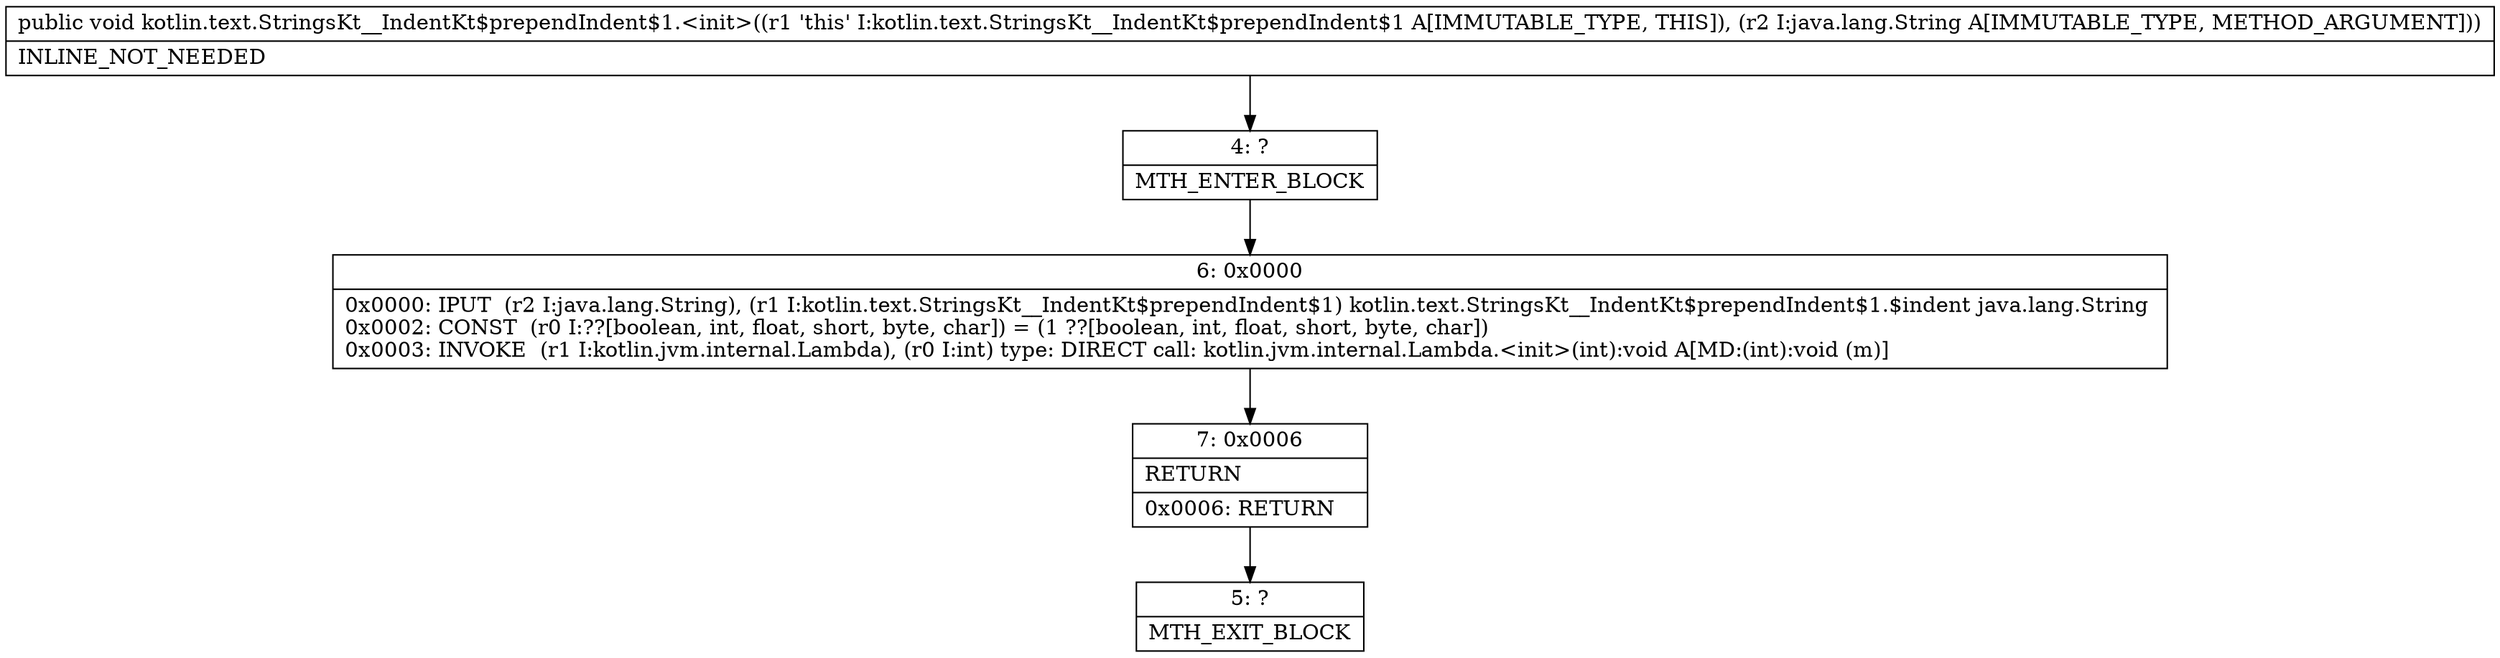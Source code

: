 digraph "CFG forkotlin.text.StringsKt__IndentKt$prependIndent$1.\<init\>(Ljava\/lang\/String;)V" {
Node_4 [shape=record,label="{4\:\ ?|MTH_ENTER_BLOCK\l}"];
Node_6 [shape=record,label="{6\:\ 0x0000|0x0000: IPUT  (r2 I:java.lang.String), (r1 I:kotlin.text.StringsKt__IndentKt$prependIndent$1) kotlin.text.StringsKt__IndentKt$prependIndent$1.$indent java.lang.String \l0x0002: CONST  (r0 I:??[boolean, int, float, short, byte, char]) = (1 ??[boolean, int, float, short, byte, char]) \l0x0003: INVOKE  (r1 I:kotlin.jvm.internal.Lambda), (r0 I:int) type: DIRECT call: kotlin.jvm.internal.Lambda.\<init\>(int):void A[MD:(int):void (m)]\l}"];
Node_7 [shape=record,label="{7\:\ 0x0006|RETURN\l|0x0006: RETURN   \l}"];
Node_5 [shape=record,label="{5\:\ ?|MTH_EXIT_BLOCK\l}"];
MethodNode[shape=record,label="{public void kotlin.text.StringsKt__IndentKt$prependIndent$1.\<init\>((r1 'this' I:kotlin.text.StringsKt__IndentKt$prependIndent$1 A[IMMUTABLE_TYPE, THIS]), (r2 I:java.lang.String A[IMMUTABLE_TYPE, METHOD_ARGUMENT]))  | INLINE_NOT_NEEDED\l}"];
MethodNode -> Node_4;Node_4 -> Node_6;
Node_6 -> Node_7;
Node_7 -> Node_5;
}

